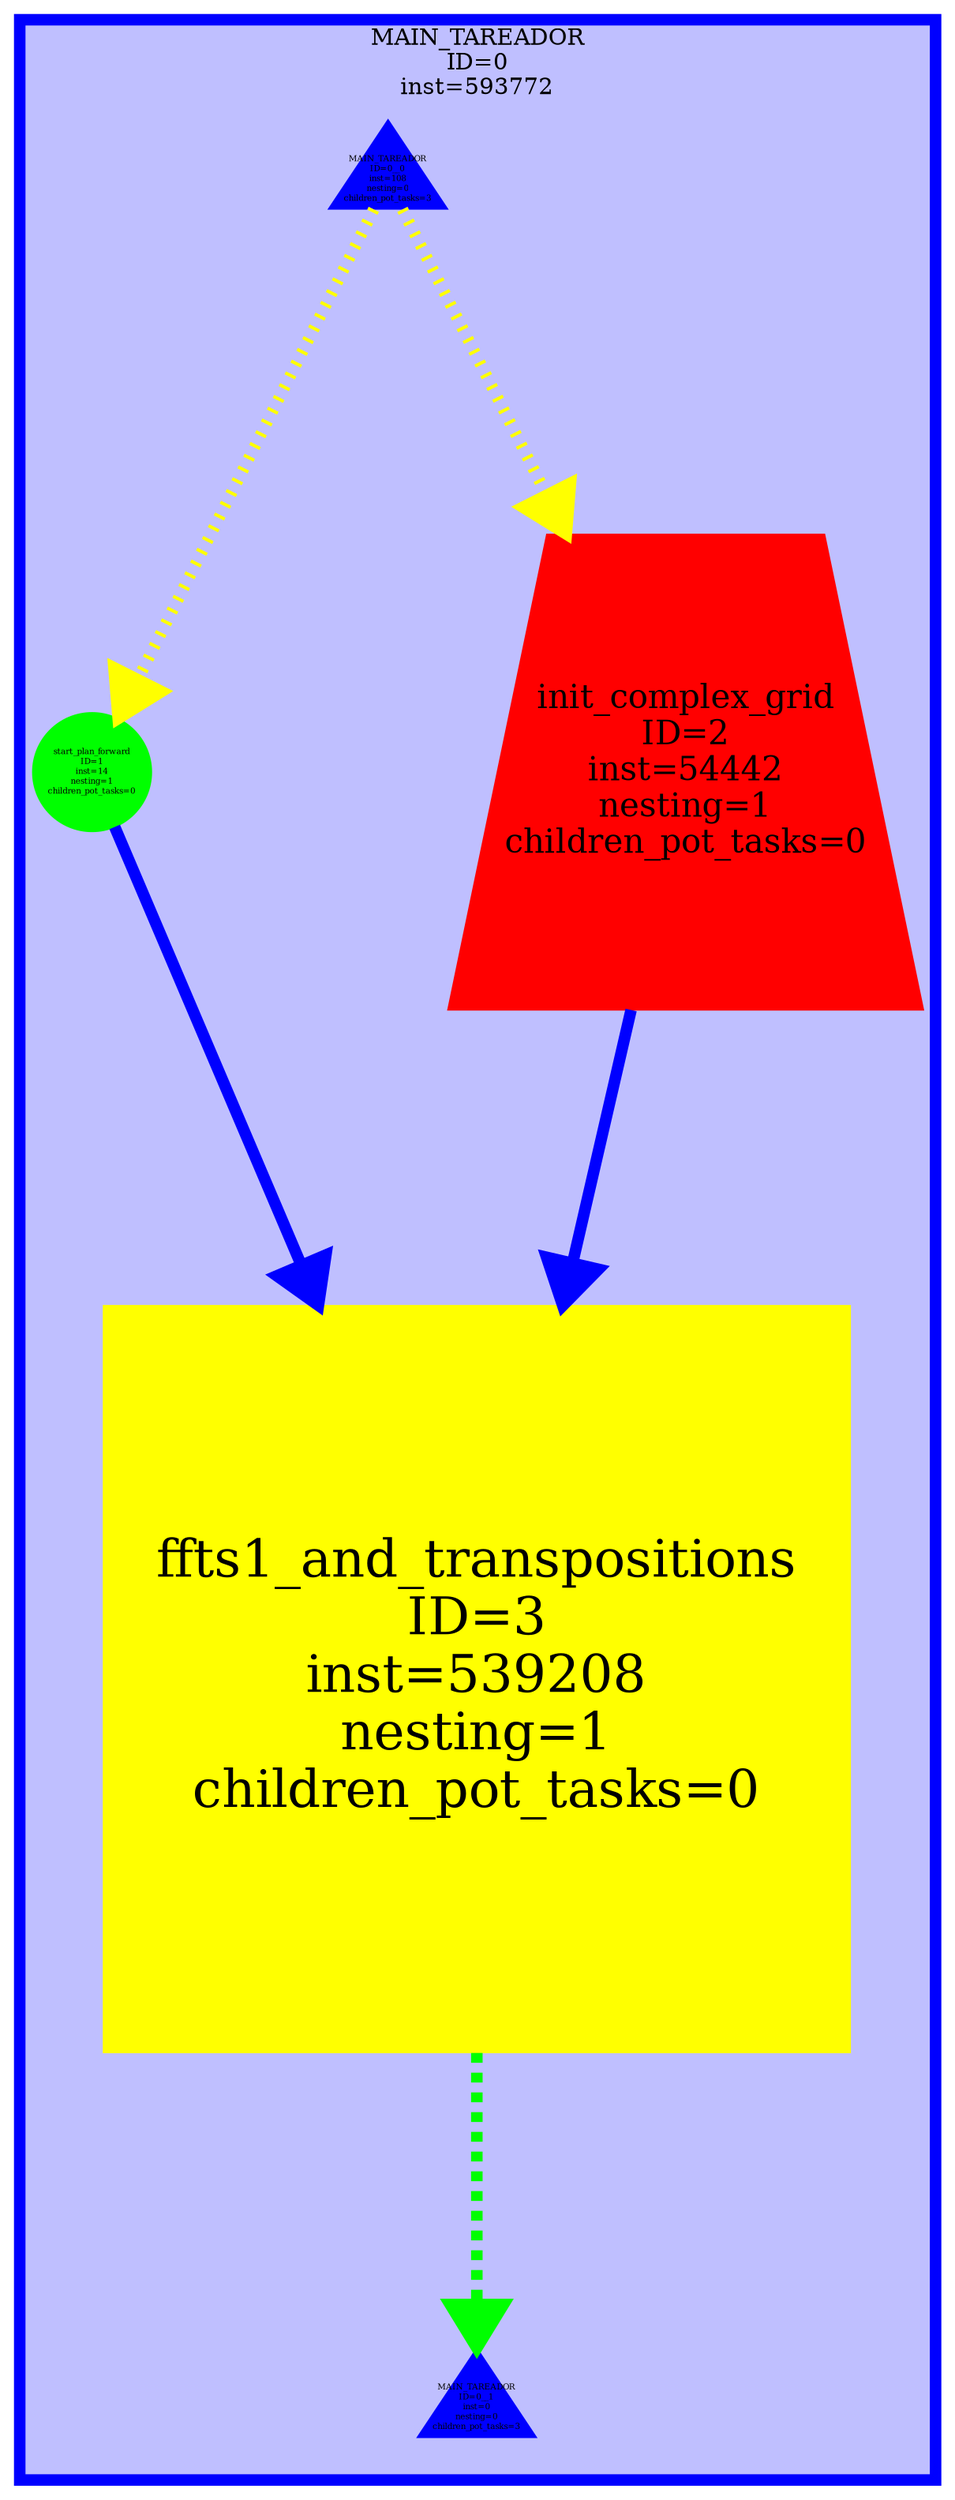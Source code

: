digraph G {
ranksep=2.5; nodesep=2.5 penwidth=7
subgraph cluster0 {
label="MAIN_TAREADOR\nID=0\ninst=593772"
color="#0000FF"; style=filled; fillcolor="#0000FF40"
	 task_0__0 [fontsize=5, height=1,width=1, fixedsize=true,shape=triangle,color="#0000FF",label="MAIN_TAREADOR\nID=0__0\ninst=108\nnesting=0\nchildren_pot_tasks=3",style=filled]
	 task_0__1 [fontsize=5, height=1,width=1, fixedsize=true,shape=triangle,color="#0000FF",label="MAIN_TAREADOR\nID=0__1\ninst=0\nnesting=0\nchildren_pot_tasks=3",style=filled]
	 task_1 [fontsize=5, height=1,width=1, fixedsize=true,shape=ellipse,color="#00FF00",label="start_plan_forward\nID=1\ninst=14\nnesting=1\nchildren_pot_tasks=0",style=filled]
	 task_2 [fontsize=20.03785081361737, height=4.007570162723474,width=4.007570162723474, fixedsize=true,shape=trapezium,color="#FF0000",label="init_complex_grid\nID=2\ninst=54442\nnesting=1\nchildren_pot_tasks=0",style=filled]
	 task_3 [fontsize=31.502678221027168, height=6.300535644205434,width=6.300535644205434, fixedsize=true,shape=box,color="#FFFF00",label="ffts1_and_transpositions\nID=3\ninst=539208\nnesting=1\nchildren_pot_tasks=0",style=filled]
}
	 task_2  ->  task_3 [arrowsize=2.6457513110645907, penwidth=7,style=solid color=blue]
	 task_0__0  ->  task_2 [arrowsize=2.6457513110645907, penwidth=7,style=dotted color=yellow]
	 task_0__0  ->  task_1 [arrowsize=2.6457513110645907, penwidth=7,style=dotted color=yellow]
	 task_3  ->  task_0__1 [arrowsize=2.6457513110645907, penwidth=7,style=dashed color=green]
	 task_1  ->  task_3 [arrowsize=2.6457513110645907, penwidth=7,style=solid color=blue]
}
